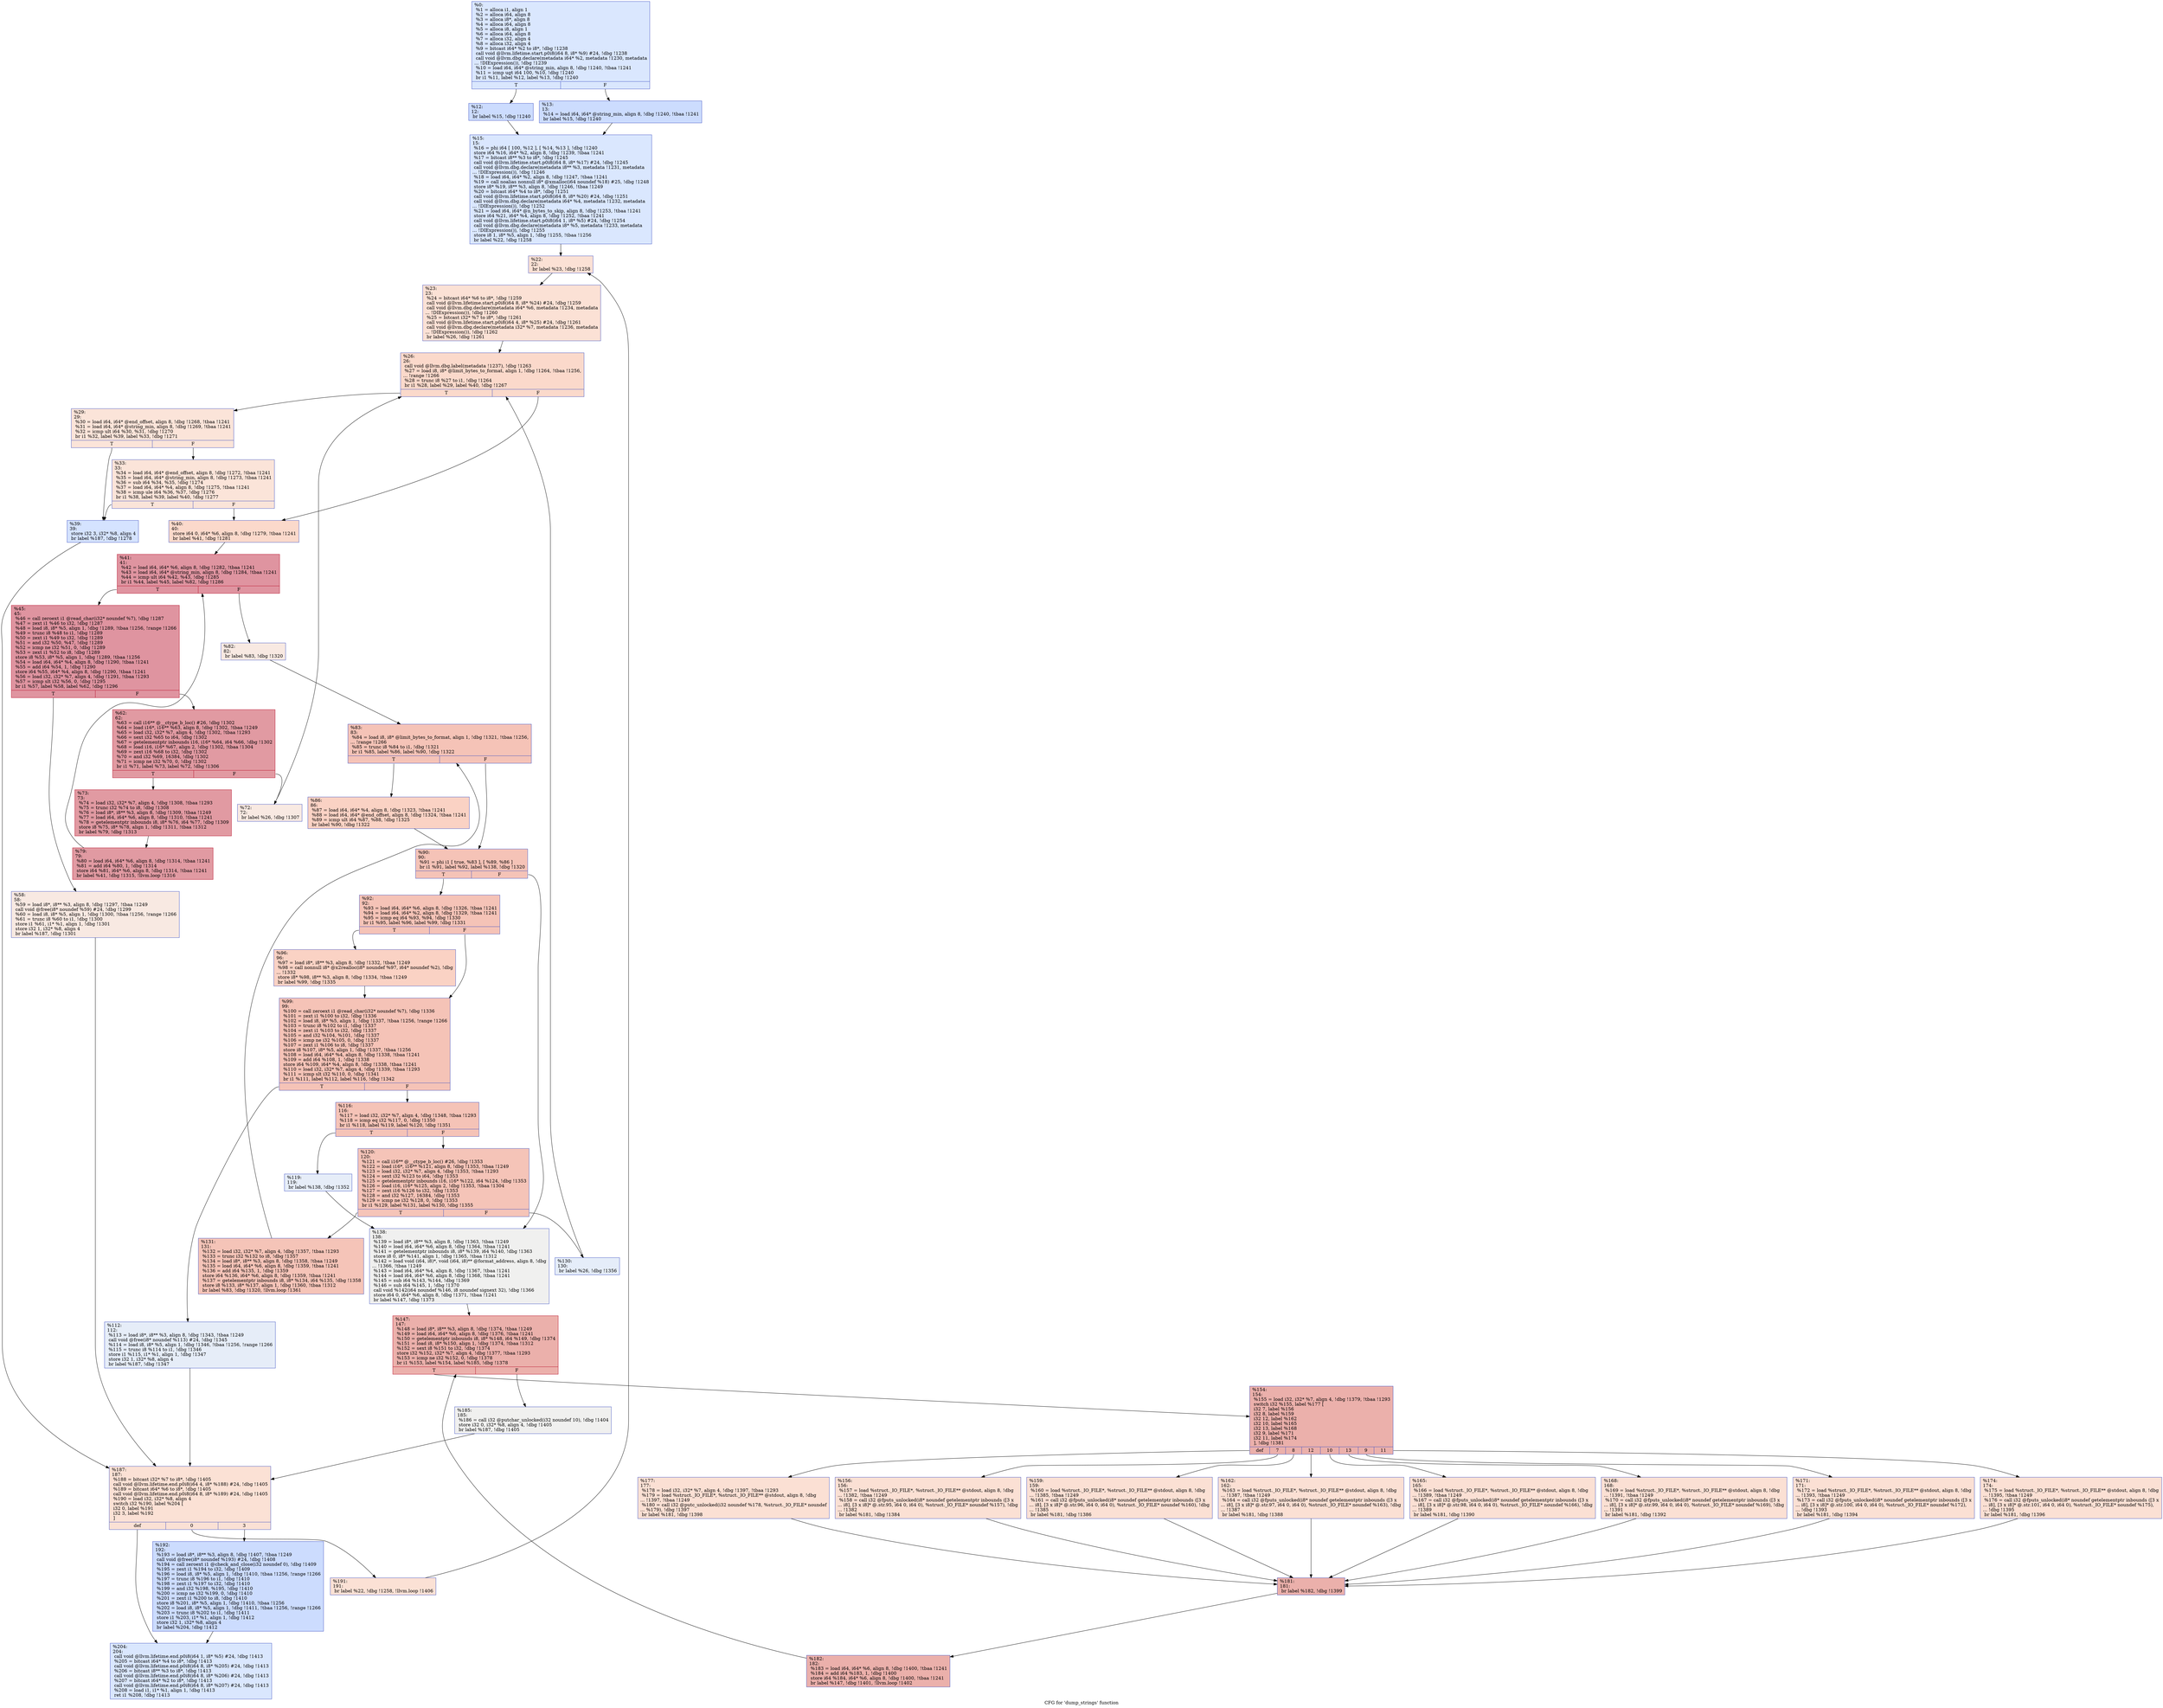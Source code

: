 digraph "CFG for 'dump_strings' function" {
	label="CFG for 'dump_strings' function";

	Node0x9c0be0 [shape=record,color="#3d50c3ff", style=filled, fillcolor="#abc8fd70",label="{%0:\l  %1 = alloca i1, align 1\l  %2 = alloca i64, align 8\l  %3 = alloca i8*, align 8\l  %4 = alloca i64, align 8\l  %5 = alloca i8, align 1\l  %6 = alloca i64, align 8\l  %7 = alloca i32, align 4\l  %8 = alloca i32, align 4\l  %9 = bitcast i64* %2 to i8*, !dbg !1238\l  call void @llvm.lifetime.start.p0i8(i64 8, i8* %9) #24, !dbg !1238\l  call void @llvm.dbg.declare(metadata i64* %2, metadata !1230, metadata\l... !DIExpression()), !dbg !1239\l  %10 = load i64, i64* @string_min, align 8, !dbg !1240, !tbaa !1241\l  %11 = icmp ugt i64 100, %10, !dbg !1240\l  br i1 %11, label %12, label %13, !dbg !1240\l|{<s0>T|<s1>F}}"];
	Node0x9c0be0:s0 -> Node0x9c2b30;
	Node0x9c0be0:s1 -> Node0x9c2b80;
	Node0x9c2b30 [shape=record,color="#3d50c3ff", style=filled, fillcolor="#8caffe70",label="{%12:\l12:                                               \l  br label %15, !dbg !1240\l}"];
	Node0x9c2b30 -> Node0x9c2bd0;
	Node0x9c2b80 [shape=record,color="#3d50c3ff", style=filled, fillcolor="#8caffe70",label="{%13:\l13:                                               \l  %14 = load i64, i64* @string_min, align 8, !dbg !1240, !tbaa !1241\l  br label %15, !dbg !1240\l}"];
	Node0x9c2b80 -> Node0x9c2bd0;
	Node0x9c2bd0 [shape=record,color="#3d50c3ff", style=filled, fillcolor="#abc8fd70",label="{%15:\l15:                                               \l  %16 = phi i64 [ 100, %12 ], [ %14, %13 ], !dbg !1240\l  store i64 %16, i64* %2, align 8, !dbg !1239, !tbaa !1241\l  %17 = bitcast i8** %3 to i8*, !dbg !1245\l  call void @llvm.lifetime.start.p0i8(i64 8, i8* %17) #24, !dbg !1245\l  call void @llvm.dbg.declare(metadata i8** %3, metadata !1231, metadata\l... !DIExpression()), !dbg !1246\l  %18 = load i64, i64* %2, align 8, !dbg !1247, !tbaa !1241\l  %19 = call noalias nonnull i8* @xmalloc(i64 noundef %18) #25, !dbg !1248\l  store i8* %19, i8** %3, align 8, !dbg !1246, !tbaa !1249\l  %20 = bitcast i64* %4 to i8*, !dbg !1251\l  call void @llvm.lifetime.start.p0i8(i64 8, i8* %20) #24, !dbg !1251\l  call void @llvm.dbg.declare(metadata i64* %4, metadata !1232, metadata\l... !DIExpression()), !dbg !1252\l  %21 = load i64, i64* @n_bytes_to_skip, align 8, !dbg !1253, !tbaa !1241\l  store i64 %21, i64* %4, align 8, !dbg !1252, !tbaa !1241\l  call void @llvm.lifetime.start.p0i8(i64 1, i8* %5) #24, !dbg !1254\l  call void @llvm.dbg.declare(metadata i8* %5, metadata !1233, metadata\l... !DIExpression()), !dbg !1255\l  store i8 1, i8* %5, align 1, !dbg !1255, !tbaa !1256\l  br label %22, !dbg !1258\l}"];
	Node0x9c2bd0 -> Node0x9c2c20;
	Node0x9c2c20 [shape=record,color="#3d50c3ff", style=filled, fillcolor="#f7bca170",label="{%22:\l22:                                               \l  br label %23, !dbg !1258\l}"];
	Node0x9c2c20 -> Node0x9c2c70;
	Node0x9c2c70 [shape=record,color="#3d50c3ff", style=filled, fillcolor="#f7bca170",label="{%23:\l23:                                               \l  %24 = bitcast i64* %6 to i8*, !dbg !1259\l  call void @llvm.lifetime.start.p0i8(i64 8, i8* %24) #24, !dbg !1259\l  call void @llvm.dbg.declare(metadata i64* %6, metadata !1234, metadata\l... !DIExpression()), !dbg !1260\l  %25 = bitcast i32* %7 to i8*, !dbg !1261\l  call void @llvm.lifetime.start.p0i8(i64 4, i8* %25) #24, !dbg !1261\l  call void @llvm.dbg.declare(metadata i32* %7, metadata !1236, metadata\l... !DIExpression()), !dbg !1262\l  br label %26, !dbg !1261\l}"];
	Node0x9c2c70 -> Node0x9c2cc0;
	Node0x9c2cc0 [shape=record,color="#3d50c3ff", style=filled, fillcolor="#f7a88970",label="{%26:\l26:                                               \l  call void @llvm.dbg.label(metadata !1237), !dbg !1263\l  %27 = load i8, i8* @limit_bytes_to_format, align 1, !dbg !1264, !tbaa !1256,\l... !range !1266\l  %28 = trunc i8 %27 to i1, !dbg !1264\l  br i1 %28, label %29, label %40, !dbg !1267\l|{<s0>T|<s1>F}}"];
	Node0x9c2cc0:s0 -> Node0x9c2d10;
	Node0x9c2cc0:s1 -> Node0x9c2e00;
	Node0x9c2d10 [shape=record,color="#3d50c3ff", style=filled, fillcolor="#f5c1a970",label="{%29:\l29:                                               \l  %30 = load i64, i64* @end_offset, align 8, !dbg !1268, !tbaa !1241\l  %31 = load i64, i64* @string_min, align 8, !dbg !1269, !tbaa !1241\l  %32 = icmp ult i64 %30, %31, !dbg !1270\l  br i1 %32, label %39, label %33, !dbg !1271\l|{<s0>T|<s1>F}}"];
	Node0x9c2d10:s0 -> Node0x9c2db0;
	Node0x9c2d10:s1 -> Node0x9c2d60;
	Node0x9c2d60 [shape=record,color="#3d50c3ff", style=filled, fillcolor="#f5c1a970",label="{%33:\l33:                                               \l  %34 = load i64, i64* @end_offset, align 8, !dbg !1272, !tbaa !1241\l  %35 = load i64, i64* @string_min, align 8, !dbg !1273, !tbaa !1241\l  %36 = sub i64 %34, %35, !dbg !1274\l  %37 = load i64, i64* %4, align 8, !dbg !1275, !tbaa !1241\l  %38 = icmp ule i64 %36, %37, !dbg !1276\l  br i1 %38, label %39, label %40, !dbg !1277\l|{<s0>T|<s1>F}}"];
	Node0x9c2d60:s0 -> Node0x9c2db0;
	Node0x9c2d60:s1 -> Node0x9c2e00;
	Node0x9c2db0 [shape=record,color="#3d50c3ff", style=filled, fillcolor="#a1c0ff70",label="{%39:\l39:                                               \l  store i32 3, i32* %8, align 4\l  br label %187, !dbg !1278\l}"];
	Node0x9c2db0 -> Node0x9c38f0;
	Node0x9c2e00 [shape=record,color="#3d50c3ff", style=filled, fillcolor="#f7a88970",label="{%40:\l40:                                               \l  store i64 0, i64* %6, align 8, !dbg !1279, !tbaa !1241\l  br label %41, !dbg !1281\l}"];
	Node0x9c2e00 -> Node0x9c2e50;
	Node0x9c2e50 [shape=record,color="#b70d28ff", style=filled, fillcolor="#b70d2870",label="{%41:\l41:                                               \l  %42 = load i64, i64* %6, align 8, !dbg !1282, !tbaa !1241\l  %43 = load i64, i64* @string_min, align 8, !dbg !1284, !tbaa !1241\l  %44 = icmp ult i64 %42, %43, !dbg !1285\l  br i1 %44, label %45, label %82, !dbg !1286\l|{<s0>T|<s1>F}}"];
	Node0x9c2e50:s0 -> Node0x9c2ea0;
	Node0x9c2e50:s1 -> Node0x9c3080;
	Node0x9c2ea0 [shape=record,color="#b70d28ff", style=filled, fillcolor="#b70d2870",label="{%45:\l45:                                               \l  %46 = call zeroext i1 @read_char(i32* noundef %7), !dbg !1287\l  %47 = zext i1 %46 to i32, !dbg !1287\l  %48 = load i8, i8* %5, align 1, !dbg !1289, !tbaa !1256, !range !1266\l  %49 = trunc i8 %48 to i1, !dbg !1289\l  %50 = zext i1 %49 to i32, !dbg !1289\l  %51 = and i32 %50, %47, !dbg !1289\l  %52 = icmp ne i32 %51, 0, !dbg !1289\l  %53 = zext i1 %52 to i8, !dbg !1289\l  store i8 %53, i8* %5, align 1, !dbg !1289, !tbaa !1256\l  %54 = load i64, i64* %4, align 8, !dbg !1290, !tbaa !1241\l  %55 = add i64 %54, 1, !dbg !1290\l  store i64 %55, i64* %4, align 8, !dbg !1290, !tbaa !1241\l  %56 = load i32, i32* %7, align 4, !dbg !1291, !tbaa !1293\l  %57 = icmp slt i32 %56, 0, !dbg !1295\l  br i1 %57, label %58, label %62, !dbg !1296\l|{<s0>T|<s1>F}}"];
	Node0x9c2ea0:s0 -> Node0x9c2ef0;
	Node0x9c2ea0:s1 -> Node0x9c2f40;
	Node0x9c2ef0 [shape=record,color="#3d50c3ff", style=filled, fillcolor="#efcebd70",label="{%58:\l58:                                               \l  %59 = load i8*, i8** %3, align 8, !dbg !1297, !tbaa !1249\l  call void @free(i8* noundef %59) #24, !dbg !1299\l  %60 = load i8, i8* %5, align 1, !dbg !1300, !tbaa !1256, !range !1266\l  %61 = trunc i8 %60 to i1, !dbg !1300\l  store i1 %61, i1* %1, align 1, !dbg !1301\l  store i32 1, i32* %8, align 4\l  br label %187, !dbg !1301\l}"];
	Node0x9c2ef0 -> Node0x9c38f0;
	Node0x9c2f40 [shape=record,color="#b70d28ff", style=filled, fillcolor="#bb1b2c70",label="{%62:\l62:                                               \l  %63 = call i16** @__ctype_b_loc() #26, !dbg !1302\l  %64 = load i16*, i16** %63, align 8, !dbg !1302, !tbaa !1249\l  %65 = load i32, i32* %7, align 4, !dbg !1302, !tbaa !1293\l  %66 = sext i32 %65 to i64, !dbg !1302\l  %67 = getelementptr inbounds i16, i16* %64, i64 %66, !dbg !1302\l  %68 = load i16, i16* %67, align 2, !dbg !1302, !tbaa !1304\l  %69 = zext i16 %68 to i32, !dbg !1302\l  %70 = and i32 %69, 16384, !dbg !1302\l  %71 = icmp ne i32 %70, 0, !dbg !1302\l  br i1 %71, label %73, label %72, !dbg !1306\l|{<s0>T|<s1>F}}"];
	Node0x9c2f40:s0 -> Node0x9c2fe0;
	Node0x9c2f40:s1 -> Node0x9c2f90;
	Node0x9c2f90 [shape=record,color="#3d50c3ff", style=filled, fillcolor="#efcebd70",label="{%72:\l72:                                               \l  br label %26, !dbg !1307\l}"];
	Node0x9c2f90 -> Node0x9c2cc0;
	Node0x9c2fe0 [shape=record,color="#b70d28ff", style=filled, fillcolor="#bb1b2c70",label="{%73:\l73:                                               \l  %74 = load i32, i32* %7, align 4, !dbg !1308, !tbaa !1293\l  %75 = trunc i32 %74 to i8, !dbg !1308\l  %76 = load i8*, i8** %3, align 8, !dbg !1309, !tbaa !1249\l  %77 = load i64, i64* %6, align 8, !dbg !1310, !tbaa !1241\l  %78 = getelementptr inbounds i8, i8* %76, i64 %77, !dbg !1309\l  store i8 %75, i8* %78, align 1, !dbg !1311, !tbaa !1312\l  br label %79, !dbg !1313\l}"];
	Node0x9c2fe0 -> Node0x9c3030;
	Node0x9c3030 [shape=record,color="#b70d28ff", style=filled, fillcolor="#bb1b2c70",label="{%79:\l79:                                               \l  %80 = load i64, i64* %6, align 8, !dbg !1314, !tbaa !1241\l  %81 = add i64 %80, 1, !dbg !1314\l  store i64 %81, i64* %6, align 8, !dbg !1314, !tbaa !1241\l  br label %41, !dbg !1315, !llvm.loop !1316\l}"];
	Node0x9c3030 -> Node0x9c2e50;
	Node0x9c3080 [shape=record,color="#3d50c3ff", style=filled, fillcolor="#efcebd70",label="{%82:\l82:                                               \l  br label %83, !dbg !1320\l}"];
	Node0x9c3080 -> Node0x9c30d0;
	Node0x9c30d0 [shape=record,color="#3d50c3ff", style=filled, fillcolor="#e8765c70",label="{%83:\l83:                                               \l  %84 = load i8, i8* @limit_bytes_to_format, align 1, !dbg !1321, !tbaa !1256,\l... !range !1266\l  %85 = trunc i8 %84 to i1, !dbg !1321\l  br i1 %85, label %86, label %90, !dbg !1322\l|{<s0>T|<s1>F}}"];
	Node0x9c30d0:s0 -> Node0x9c3120;
	Node0x9c30d0:s1 -> Node0x9c3170;
	Node0x9c3120 [shape=record,color="#3d50c3ff", style=filled, fillcolor="#f4987a70",label="{%86:\l86:                                               \l  %87 = load i64, i64* %4, align 8, !dbg !1323, !tbaa !1241\l  %88 = load i64, i64* @end_offset, align 8, !dbg !1324, !tbaa !1241\l  %89 = icmp ult i64 %87, %88, !dbg !1325\l  br label %90, !dbg !1322\l}"];
	Node0x9c3120 -> Node0x9c3170;
	Node0x9c3170 [shape=record,color="#3d50c3ff", style=filled, fillcolor="#e8765c70",label="{%90:\l90:                                               \l  %91 = phi i1 [ true, %83 ], [ %89, %86 ]\l  br i1 %91, label %92, label %138, !dbg !1320\l|{<s0>T|<s1>F}}"];
	Node0x9c3170:s0 -> Node0x9c31c0;
	Node0x9c3170:s1 -> Node0x9c3490;
	Node0x9c31c0 [shape=record,color="#3d50c3ff", style=filled, fillcolor="#e8765c70",label="{%92:\l92:                                               \l  %93 = load i64, i64* %6, align 8, !dbg !1326, !tbaa !1241\l  %94 = load i64, i64* %2, align 8, !dbg !1329, !tbaa !1241\l  %95 = icmp eq i64 %93, %94, !dbg !1330\l  br i1 %95, label %96, label %99, !dbg !1331\l|{<s0>T|<s1>F}}"];
	Node0x9c31c0:s0 -> Node0x9c3210;
	Node0x9c31c0:s1 -> Node0x9c3260;
	Node0x9c3210 [shape=record,color="#3d50c3ff", style=filled, fillcolor="#f4987a70",label="{%96:\l96:                                               \l  %97 = load i8*, i8** %3, align 8, !dbg !1332, !tbaa !1249\l  %98 = call nonnull i8* @x2realloc(i8* noundef %97, i64* noundef %2), !dbg\l... !1332\l  store i8* %98, i8** %3, align 8, !dbg !1334, !tbaa !1249\l  br label %99, !dbg !1335\l}"];
	Node0x9c3210 -> Node0x9c3260;
	Node0x9c3260 [shape=record,color="#3d50c3ff", style=filled, fillcolor="#e8765c70",label="{%99:\l99:                                               \l  %100 = call zeroext i1 @read_char(i32* noundef %7), !dbg !1336\l  %101 = zext i1 %100 to i32, !dbg !1336\l  %102 = load i8, i8* %5, align 1, !dbg !1337, !tbaa !1256, !range !1266\l  %103 = trunc i8 %102 to i1, !dbg !1337\l  %104 = zext i1 %103 to i32, !dbg !1337\l  %105 = and i32 %104, %101, !dbg !1337\l  %106 = icmp ne i32 %105, 0, !dbg !1337\l  %107 = zext i1 %106 to i8, !dbg !1337\l  store i8 %107, i8* %5, align 1, !dbg !1337, !tbaa !1256\l  %108 = load i64, i64* %4, align 8, !dbg !1338, !tbaa !1241\l  %109 = add i64 %108, 1, !dbg !1338\l  store i64 %109, i64* %4, align 8, !dbg !1338, !tbaa !1241\l  %110 = load i32, i32* %7, align 4, !dbg !1339, !tbaa !1293\l  %111 = icmp slt i32 %110, 0, !dbg !1341\l  br i1 %111, label %112, label %116, !dbg !1342\l|{<s0>T|<s1>F}}"];
	Node0x9c3260:s0 -> Node0x9c32b0;
	Node0x9c3260:s1 -> Node0x9c3300;
	Node0x9c32b0 [shape=record,color="#3d50c3ff", style=filled, fillcolor="#c7d7f070",label="{%112:\l112:                                              \l  %113 = load i8*, i8** %3, align 8, !dbg !1343, !tbaa !1249\l  call void @free(i8* noundef %113) #24, !dbg !1345\l  %114 = load i8, i8* %5, align 1, !dbg !1346, !tbaa !1256, !range !1266\l  %115 = trunc i8 %114 to i1, !dbg !1346\l  store i1 %115, i1* %1, align 1, !dbg !1347\l  store i32 1, i32* %8, align 4\l  br label %187, !dbg !1347\l}"];
	Node0x9c32b0 -> Node0x9c38f0;
	Node0x9c3300 [shape=record,color="#3d50c3ff", style=filled, fillcolor="#e8765c70",label="{%116:\l116:                                              \l  %117 = load i32, i32* %7, align 4, !dbg !1348, !tbaa !1293\l  %118 = icmp eq i32 %117, 0, !dbg !1350\l  br i1 %118, label %119, label %120, !dbg !1351\l|{<s0>T|<s1>F}}"];
	Node0x9c3300:s0 -> Node0x9c3350;
	Node0x9c3300:s1 -> Node0x9c33a0;
	Node0x9c3350 [shape=record,color="#3d50c3ff", style=filled, fillcolor="#c7d7f070",label="{%119:\l119:                                              \l  br label %138, !dbg !1352\l}"];
	Node0x9c3350 -> Node0x9c3490;
	Node0x9c33a0 [shape=record,color="#3d50c3ff", style=filled, fillcolor="#e97a5f70",label="{%120:\l120:                                              \l  %121 = call i16** @__ctype_b_loc() #26, !dbg !1353\l  %122 = load i16*, i16** %121, align 8, !dbg !1353, !tbaa !1249\l  %123 = load i32, i32* %7, align 4, !dbg !1353, !tbaa !1293\l  %124 = sext i32 %123 to i64, !dbg !1353\l  %125 = getelementptr inbounds i16, i16* %122, i64 %124, !dbg !1353\l  %126 = load i16, i16* %125, align 2, !dbg !1353, !tbaa !1304\l  %127 = zext i16 %126 to i32, !dbg !1353\l  %128 = and i32 %127, 16384, !dbg !1353\l  %129 = icmp ne i32 %128, 0, !dbg !1353\l  br i1 %129, label %131, label %130, !dbg !1355\l|{<s0>T|<s1>F}}"];
	Node0x9c33a0:s0 -> Node0x9c3440;
	Node0x9c33a0:s1 -> Node0x9c33f0;
	Node0x9c33f0 [shape=record,color="#3d50c3ff", style=filled, fillcolor="#c5d6f270",label="{%130:\l130:                                              \l  br label %26, !dbg !1356\l}"];
	Node0x9c33f0 -> Node0x9c2cc0;
	Node0x9c3440 [shape=record,color="#3d50c3ff", style=filled, fillcolor="#e97a5f70",label="{%131:\l131:                                              \l  %132 = load i32, i32* %7, align 4, !dbg !1357, !tbaa !1293\l  %133 = trunc i32 %132 to i8, !dbg !1357\l  %134 = load i8*, i8** %3, align 8, !dbg !1358, !tbaa !1249\l  %135 = load i64, i64* %6, align 8, !dbg !1359, !tbaa !1241\l  %136 = add i64 %135, 1, !dbg !1359\l  store i64 %136, i64* %6, align 8, !dbg !1359, !tbaa !1241\l  %137 = getelementptr inbounds i8, i8* %134, i64 %135, !dbg !1358\l  store i8 %133, i8* %137, align 1, !dbg !1360, !tbaa !1312\l  br label %83, !dbg !1320, !llvm.loop !1361\l}"];
	Node0x9c3440 -> Node0x9c30d0;
	Node0x9c3490 [shape=record,color="#3d50c3ff", style=filled, fillcolor="#dedcdb70",label="{%138:\l138:                                              \l  %139 = load i8*, i8** %3, align 8, !dbg !1363, !tbaa !1249\l  %140 = load i64, i64* %6, align 8, !dbg !1364, !tbaa !1241\l  %141 = getelementptr inbounds i8, i8* %139, i64 %140, !dbg !1363\l  store i8 0, i8* %141, align 1, !dbg !1365, !tbaa !1312\l  %142 = load void (i64, i8)*, void (i64, i8)** @format_address, align 8, !dbg\l... !1366, !tbaa !1249\l  %143 = load i64, i64* %4, align 8, !dbg !1367, !tbaa !1241\l  %144 = load i64, i64* %6, align 8, !dbg !1368, !tbaa !1241\l  %145 = sub i64 %143, %144, !dbg !1369\l  %146 = sub i64 %145, 1, !dbg !1370\l  call void %142(i64 noundef %146, i8 noundef signext 32), !dbg !1366\l  store i64 0, i64* %6, align 8, !dbg !1371, !tbaa !1241\l  br label %147, !dbg !1373\l}"];
	Node0x9c3490 -> Node0x9c34e0;
	Node0x9c34e0 [shape=record,color="#b70d28ff", style=filled, fillcolor="#d24b4070",label="{%147:\l147:                                              \l  %148 = load i8*, i8** %3, align 8, !dbg !1374, !tbaa !1249\l  %149 = load i64, i64* %6, align 8, !dbg !1376, !tbaa !1241\l  %150 = getelementptr inbounds i8, i8* %148, i64 %149, !dbg !1374\l  %151 = load i8, i8* %150, align 1, !dbg !1374, !tbaa !1312\l  %152 = sext i8 %151 to i32, !dbg !1374\l  store i32 %152, i32* %7, align 4, !dbg !1377, !tbaa !1293\l  %153 = icmp ne i32 %152, 0, !dbg !1378\l  br i1 %153, label %154, label %185, !dbg !1378\l|{<s0>T|<s1>F}}"];
	Node0x9c34e0:s0 -> Node0x9c3530;
	Node0x9c34e0:s1 -> Node0x9c38a0;
	Node0x9c3530 [shape=record,color="#3d50c3ff", style=filled, fillcolor="#d24b4070",label="{%154:\l154:                                              \l  %155 = load i32, i32* %7, align 4, !dbg !1379, !tbaa !1293\l  switch i32 %155, label %177 [\l    i32 7, label %156\l    i32 8, label %159\l    i32 12, label %162\l    i32 10, label %165\l    i32 13, label %168\l    i32 9, label %171\l    i32 11, label %174\l  ], !dbg !1381\l|{<s0>def|<s1>7|<s2>8|<s3>12|<s4>10|<s5>13|<s6>9|<s7>11}}"];
	Node0x9c3530:s0 -> Node0x9c37b0;
	Node0x9c3530:s1 -> Node0x9c3580;
	Node0x9c3530:s2 -> Node0x9c35d0;
	Node0x9c3530:s3 -> Node0x9c3620;
	Node0x9c3530:s4 -> Node0x9c3670;
	Node0x9c3530:s5 -> Node0x9c36c0;
	Node0x9c3530:s6 -> Node0x9c3710;
	Node0x9c3530:s7 -> Node0x9c3760;
	Node0x9c3580 [shape=record,color="#3d50c3ff", style=filled, fillcolor="#f7b99e70",label="{%156:\l156:                                              \l  %157 = load %struct._IO_FILE*, %struct._IO_FILE** @stdout, align 8, !dbg\l... !1382, !tbaa !1249\l  %158 = call i32 @fputs_unlocked(i8* noundef getelementptr inbounds ([3 x\l... i8], [3 x i8]* @.str.95, i64 0, i64 0), %struct._IO_FILE* noundef %157), !dbg\l... !1382\l  br label %181, !dbg !1384\l}"];
	Node0x9c3580 -> Node0x9c3800;
	Node0x9c35d0 [shape=record,color="#3d50c3ff", style=filled, fillcolor="#f7b99e70",label="{%159:\l159:                                              \l  %160 = load %struct._IO_FILE*, %struct._IO_FILE** @stdout, align 8, !dbg\l... !1385, !tbaa !1249\l  %161 = call i32 @fputs_unlocked(i8* noundef getelementptr inbounds ([3 x\l... i8], [3 x i8]* @.str.96, i64 0, i64 0), %struct._IO_FILE* noundef %160), !dbg\l... !1385\l  br label %181, !dbg !1386\l}"];
	Node0x9c35d0 -> Node0x9c3800;
	Node0x9c3620 [shape=record,color="#3d50c3ff", style=filled, fillcolor="#f7b99e70",label="{%162:\l162:                                              \l  %163 = load %struct._IO_FILE*, %struct._IO_FILE** @stdout, align 8, !dbg\l... !1387, !tbaa !1249\l  %164 = call i32 @fputs_unlocked(i8* noundef getelementptr inbounds ([3 x\l... i8], [3 x i8]* @.str.97, i64 0, i64 0), %struct._IO_FILE* noundef %163), !dbg\l... !1387\l  br label %181, !dbg !1388\l}"];
	Node0x9c3620 -> Node0x9c3800;
	Node0x9c3670 [shape=record,color="#3d50c3ff", style=filled, fillcolor="#f7b99e70",label="{%165:\l165:                                              \l  %166 = load %struct._IO_FILE*, %struct._IO_FILE** @stdout, align 8, !dbg\l... !1389, !tbaa !1249\l  %167 = call i32 @fputs_unlocked(i8* noundef getelementptr inbounds ([3 x\l... i8], [3 x i8]* @.str.98, i64 0, i64 0), %struct._IO_FILE* noundef %166), !dbg\l... !1389\l  br label %181, !dbg !1390\l}"];
	Node0x9c3670 -> Node0x9c3800;
	Node0x9c36c0 [shape=record,color="#3d50c3ff", style=filled, fillcolor="#f7b99e70",label="{%168:\l168:                                              \l  %169 = load %struct._IO_FILE*, %struct._IO_FILE** @stdout, align 8, !dbg\l... !1391, !tbaa !1249\l  %170 = call i32 @fputs_unlocked(i8* noundef getelementptr inbounds ([3 x\l... i8], [3 x i8]* @.str.99, i64 0, i64 0), %struct._IO_FILE* noundef %169), !dbg\l... !1391\l  br label %181, !dbg !1392\l}"];
	Node0x9c36c0 -> Node0x9c3800;
	Node0x9c3710 [shape=record,color="#3d50c3ff", style=filled, fillcolor="#f7b99e70",label="{%171:\l171:                                              \l  %172 = load %struct._IO_FILE*, %struct._IO_FILE** @stdout, align 8, !dbg\l... !1393, !tbaa !1249\l  %173 = call i32 @fputs_unlocked(i8* noundef getelementptr inbounds ([3 x\l... i8], [3 x i8]* @.str.100, i64 0, i64 0), %struct._IO_FILE* noundef %172),\l... !dbg !1393\l  br label %181, !dbg !1394\l}"];
	Node0x9c3710 -> Node0x9c3800;
	Node0x9c3760 [shape=record,color="#3d50c3ff", style=filled, fillcolor="#f7b99e70",label="{%174:\l174:                                              \l  %175 = load %struct._IO_FILE*, %struct._IO_FILE** @stdout, align 8, !dbg\l... !1395, !tbaa !1249\l  %176 = call i32 @fputs_unlocked(i8* noundef getelementptr inbounds ([3 x\l... i8], [3 x i8]* @.str.101, i64 0, i64 0), %struct._IO_FILE* noundef %175),\l... !dbg !1395\l  br label %181, !dbg !1396\l}"];
	Node0x9c3760 -> Node0x9c3800;
	Node0x9c37b0 [shape=record,color="#3d50c3ff", style=filled, fillcolor="#f7b99e70",label="{%177:\l177:                                              \l  %178 = load i32, i32* %7, align 4, !dbg !1397, !tbaa !1293\l  %179 = load %struct._IO_FILE*, %struct._IO_FILE** @stdout, align 8, !dbg\l... !1397, !tbaa !1249\l  %180 = call i32 @putc_unlocked(i32 noundef %178, %struct._IO_FILE* noundef\l... %179), !dbg !1397\l  br label %181, !dbg !1398\l}"];
	Node0x9c37b0 -> Node0x9c3800;
	Node0x9c3800 [shape=record,color="#3d50c3ff", style=filled, fillcolor="#d24b4070",label="{%181:\l181:                                              \l  br label %182, !dbg !1399\l}"];
	Node0x9c3800 -> Node0x9c3850;
	Node0x9c3850 [shape=record,color="#3d50c3ff", style=filled, fillcolor="#d24b4070",label="{%182:\l182:                                              \l  %183 = load i64, i64* %6, align 8, !dbg !1400, !tbaa !1241\l  %184 = add i64 %183, 1, !dbg !1400\l  store i64 %184, i64* %6, align 8, !dbg !1400, !tbaa !1241\l  br label %147, !dbg !1401, !llvm.loop !1402\l}"];
	Node0x9c3850 -> Node0x9c34e0;
	Node0x9c38a0 [shape=record,color="#3d50c3ff", style=filled, fillcolor="#dedcdb70",label="{%185:\l185:                                              \l  %186 = call i32 @putchar_unlocked(i32 noundef 10), !dbg !1404\l  store i32 0, i32* %8, align 4, !dbg !1405\l  br label %187, !dbg !1405\l}"];
	Node0x9c38a0 -> Node0x9c38f0;
	Node0x9c38f0 [shape=record,color="#3d50c3ff", style=filled, fillcolor="#f7bca170",label="{%187:\l187:                                              \l  %188 = bitcast i32* %7 to i8*, !dbg !1405\l  call void @llvm.lifetime.end.p0i8(i64 4, i8* %188) #24, !dbg !1405\l  %189 = bitcast i64* %6 to i8*, !dbg !1405\l  call void @llvm.lifetime.end.p0i8(i64 8, i8* %189) #24, !dbg !1405\l  %190 = load i32, i32* %8, align 4\l  switch i32 %190, label %204 [\l    i32 0, label %191\l    i32 3, label %192\l  ]\l|{<s0>def|<s1>0|<s2>3}}"];
	Node0x9c38f0:s0 -> Node0x9c39e0;
	Node0x9c38f0:s1 -> Node0x9c3940;
	Node0x9c38f0:s2 -> Node0x9c3990;
	Node0x9c3940 [shape=record,color="#3d50c3ff", style=filled, fillcolor="#f7bca170",label="{%191:\l191:                                              \l  br label %22, !dbg !1258, !llvm.loop !1406\l}"];
	Node0x9c3940 -> Node0x9c2c20;
	Node0x9c3990 [shape=record,color="#3d50c3ff", style=filled, fillcolor="#8caffe70",label="{%192:\l192:                                              \l  %193 = load i8*, i8** %3, align 8, !dbg !1407, !tbaa !1249\l  call void @free(i8* noundef %193) #24, !dbg !1408\l  %194 = call zeroext i1 @check_and_close(i32 noundef 0), !dbg !1409\l  %195 = zext i1 %194 to i32, !dbg !1409\l  %196 = load i8, i8* %5, align 1, !dbg !1410, !tbaa !1256, !range !1266\l  %197 = trunc i8 %196 to i1, !dbg !1410\l  %198 = zext i1 %197 to i32, !dbg !1410\l  %199 = and i32 %198, %195, !dbg !1410\l  %200 = icmp ne i32 %199, 0, !dbg !1410\l  %201 = zext i1 %200 to i8, !dbg !1410\l  store i8 %201, i8* %5, align 1, !dbg !1410, !tbaa !1256\l  %202 = load i8, i8* %5, align 1, !dbg !1411, !tbaa !1256, !range !1266\l  %203 = trunc i8 %202 to i1, !dbg !1411\l  store i1 %203, i1* %1, align 1, !dbg !1412\l  store i32 1, i32* %8, align 4\l  br label %204, !dbg !1412\l}"];
	Node0x9c3990 -> Node0x9c39e0;
	Node0x9c39e0 [shape=record,color="#3d50c3ff", style=filled, fillcolor="#abc8fd70",label="{%204:\l204:                                              \l  call void @llvm.lifetime.end.p0i8(i64 1, i8* %5) #24, !dbg !1413\l  %205 = bitcast i64* %4 to i8*, !dbg !1413\l  call void @llvm.lifetime.end.p0i8(i64 8, i8* %205) #24, !dbg !1413\l  %206 = bitcast i8** %3 to i8*, !dbg !1413\l  call void @llvm.lifetime.end.p0i8(i64 8, i8* %206) #24, !dbg !1413\l  %207 = bitcast i64* %2 to i8*, !dbg !1413\l  call void @llvm.lifetime.end.p0i8(i64 8, i8* %207) #24, !dbg !1413\l  %208 = load i1, i1* %1, align 1, !dbg !1413\l  ret i1 %208, !dbg !1413\l}"];
}
